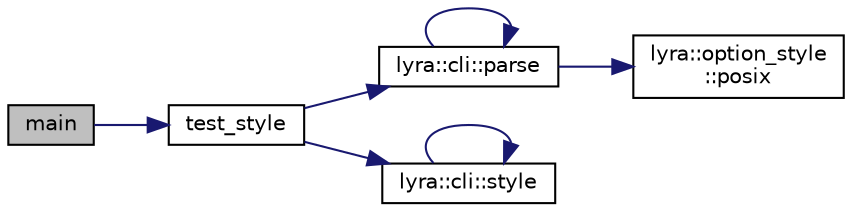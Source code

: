 digraph "main"
{
 // INTERACTIVE_SVG=YES
 // LATEX_PDF_SIZE
  edge [fontname="Helvetica",fontsize="10",labelfontname="Helvetica",labelfontsize="10"];
  node [fontname="Helvetica",fontsize="10",shape=record];
  rankdir="LR";
  Node1 [label="main",height=0.2,width=0.4,color="black", fillcolor="grey75", style="filled", fontcolor="black",tooltip=" "];
  Node1 -> Node2 [color="midnightblue",fontsize="10",style="solid",fontname="Helvetica"];
  Node2 [label="test_style",height=0.2,width=0.4,color="black", fillcolor="white", style="filled",URL="$option__styles__run__test_8cpp.html#ab4d2ccb95df97b3b8f84b1cffb6d4c79",tooltip=" "];
  Node2 -> Node3 [color="midnightblue",fontsize="10",style="solid",fontname="Helvetica"];
  Node3 [label="lyra::cli::parse",height=0.2,width=0.4,color="black", fillcolor="white", style="filled",URL="$classlyra_1_1cli.html#a6d3e91c66ed03273471089eebcdeacae",tooltip=" "];
  Node3 -> Node3 [color="midnightblue",fontsize="10",style="solid",fontname="Helvetica"];
  Node3 -> Node4 [color="midnightblue",fontsize="10",style="solid",fontname="Helvetica"];
  Node4 [label="lyra::option_style\l::posix",height=0.2,width=0.4,color="black", fillcolor="white", style="filled",URL="$structlyra_1_1option__style.html#ad733f4434bb558b70262f04ae4b69e1d",tooltip=" "];
  Node2 -> Node5 [color="midnightblue",fontsize="10",style="solid",fontname="Helvetica"];
  Node5 [label="lyra::cli::style",height=0.2,width=0.4,color="black", fillcolor="white", style="filled",URL="$classlyra_1_1cli.html#a646a38771c685b00e17f116d6b2e926d",tooltip=" "];
  Node5 -> Node5 [color="midnightblue",fontsize="10",style="solid",fontname="Helvetica"];
}
